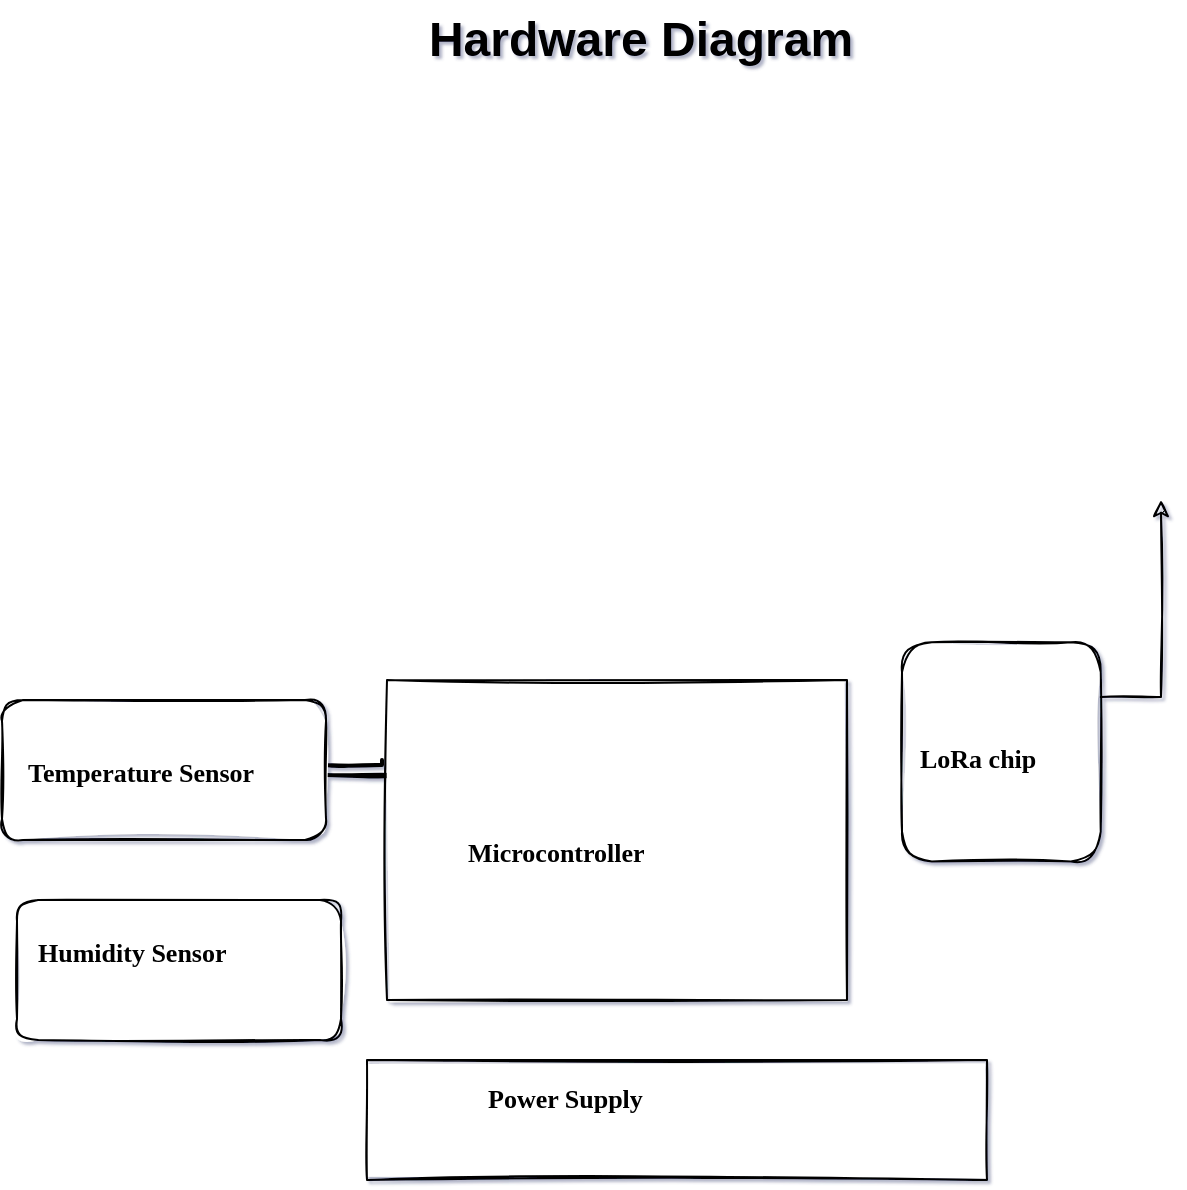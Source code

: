 <mxfile version="17.2.1" type="device"><diagram name="Page-1" id="74b105a0-9070-1c63-61bc-23e55f88626e"><mxGraphModel dx="5084.5" dy="1877" grid="1" gridSize="10" guides="1" tooltips="1" connect="1" arrows="1" fold="1" page="1" pageScale="1.5" pageWidth="1169" pageHeight="826" background="none" math="0" shadow="1"><root><mxCell id="0" style=";html=1;"/><mxCell id="1" style=";html=1;" parent="0"/><mxCell id="10b056a9c633e61c-30" value="Hardware Diagram" style="text;strokeColor=none;fillColor=none;html=1;fontSize=24;fontStyle=1;verticalAlign=middle;align=center;sketch=1;" parent="1" vertex="1"><mxGeometry x="-976.5" y="20" width="230" height="40" as="geometry"/></mxCell><mxCell id="D7arR272FUeZ5KxwCnJ4-37" style="edgeStyle=orthogonalEdgeStyle;shape=link;rounded=0;sketch=1;orthogonalLoop=1;jettySize=auto;html=1;exitX=1;exitY=0.5;exitDx=0;exitDy=0;entryX=0;entryY=0.25;entryDx=0;entryDy=0;fontFamily=Comic Sans MS;fontSize=13;strokeColor=default;strokeWidth=2;" parent="1" source="Zv5B4RZl4uu3PfgBXF20-2" target="Zv5B4RZl4uu3PfgBXF20-6" edge="1"><mxGeometry relative="1" as="geometry"/></mxCell><mxCell id="Zv5B4RZl4uu3PfgBXF20-2" value="" style="rounded=1;whiteSpace=wrap;html=1;sketch=1;fontFamily=Comic Sans MS;" parent="1" vertex="1"><mxGeometry x="-1180" y="370" width="162" height="70" as="geometry"/></mxCell><mxCell id="Zv5B4RZl4uu3PfgBXF20-3" value="" style="rounded=1;whiteSpace=wrap;html=1;sketch=1;" parent="1" vertex="1"><mxGeometry x="-1172.5" y="470" width="162" height="70" as="geometry"/></mxCell><mxCell id="Zv5B4RZl4uu3PfgBXF20-6" value="" style="rounded=0;whiteSpace=wrap;html=1;sketch=1;" parent="1" vertex="1"><mxGeometry x="-987.5" y="360" width="230" height="160" as="geometry"/></mxCell><mxCell id="D7arR272FUeZ5KxwCnJ4-31" style="edgeStyle=orthogonalEdgeStyle;rounded=0;sketch=1;orthogonalLoop=1;jettySize=auto;html=1;exitX=0.75;exitY=1;exitDx=0;exitDy=0;fontFamily=Comic Sans MS;fontSize=13;" parent="1" source="Zv5B4RZl4uu3PfgBXF20-7" edge="1"><mxGeometry relative="1" as="geometry"><mxPoint x="-600.5" y="270" as="targetPoint"/><Array as="points"><mxPoint x="-600.5" y="369"/></Array></mxGeometry></mxCell><mxCell id="Zv5B4RZl4uu3PfgBXF20-7" value="" style="rounded=1;whiteSpace=wrap;html=1;sketch=1;rotation=-90;" parent="1" vertex="1"><mxGeometry x="-735.12" y="346.26" width="109.62" height="99.37" as="geometry"/></mxCell><mxCell id="Zv5B4RZl4uu3PfgBXF20-10" value="" style="rounded=0;whiteSpace=wrap;html=1;sketch=1;" parent="1" vertex="1"><mxGeometry x="-997.5" y="550" width="310" height="60" as="geometry"/></mxCell><mxCell id="D7arR272FUeZ5KxwCnJ4-27" value="&lt;h1 style=&quot;font-size: 13px&quot;&gt;Temperature Sensor&lt;/h1&gt;" style="text;html=1;strokeColor=none;fillColor=none;spacing=5;spacingTop=-20;whiteSpace=wrap;overflow=hidden;rounded=0;sketch=1;fontFamily=Comic Sans MS;" parent="1" vertex="1"><mxGeometry x="-1172.5" y="400" width="147" height="30" as="geometry"/></mxCell><mxCell id="D7arR272FUeZ5KxwCnJ4-28" value="&lt;h1 style=&quot;font-size: 13px&quot;&gt;Humidity Sensor&lt;/h1&gt;" style="text;html=1;strokeColor=none;fillColor=none;spacing=5;spacingTop=-20;whiteSpace=wrap;overflow=hidden;rounded=0;sketch=1;fontFamily=Comic Sans MS;" parent="1" vertex="1"><mxGeometry x="-1167" y="490" width="117" height="30" as="geometry"/></mxCell><mxCell id="D7arR272FUeZ5KxwCnJ4-29" value="&lt;h1 style=&quot;font-size: 13px&quot;&gt;Microcontroller&lt;/h1&gt;" style="text;html=1;strokeColor=none;fillColor=none;spacing=5;spacingTop=-20;whiteSpace=wrap;overflow=hidden;rounded=0;sketch=1;fontFamily=Comic Sans MS;" parent="1" vertex="1"><mxGeometry x="-952.5" y="440" width="122.5" height="30" as="geometry"/></mxCell><mxCell id="D7arR272FUeZ5KxwCnJ4-32" value="&lt;h1 style=&quot;font-size: 13px&quot;&gt;LoRa chip&lt;/h1&gt;" style="text;html=1;strokeColor=none;fillColor=none;spacing=5;spacingTop=-20;whiteSpace=wrap;overflow=hidden;rounded=0;sketch=1;fontFamily=Comic Sans MS;" parent="1" vertex="1"><mxGeometry x="-726.5" y="393" width="110" height="30" as="geometry"/></mxCell><mxCell id="D7arR272FUeZ5KxwCnJ4-33" value="&lt;h1 style=&quot;font-size: 13px&quot;&gt;Power Supply&amp;nbsp;&lt;/h1&gt;" style="text;html=1;strokeColor=none;fillColor=none;spacing=5;spacingTop=-20;whiteSpace=wrap;overflow=hidden;rounded=0;sketch=1;fontFamily=Comic Sans MS;" parent="1" vertex="1"><mxGeometry x="-942.5" y="563" width="110" height="30" as="geometry"/></mxCell></root></mxGraphModel></diagram></mxfile>